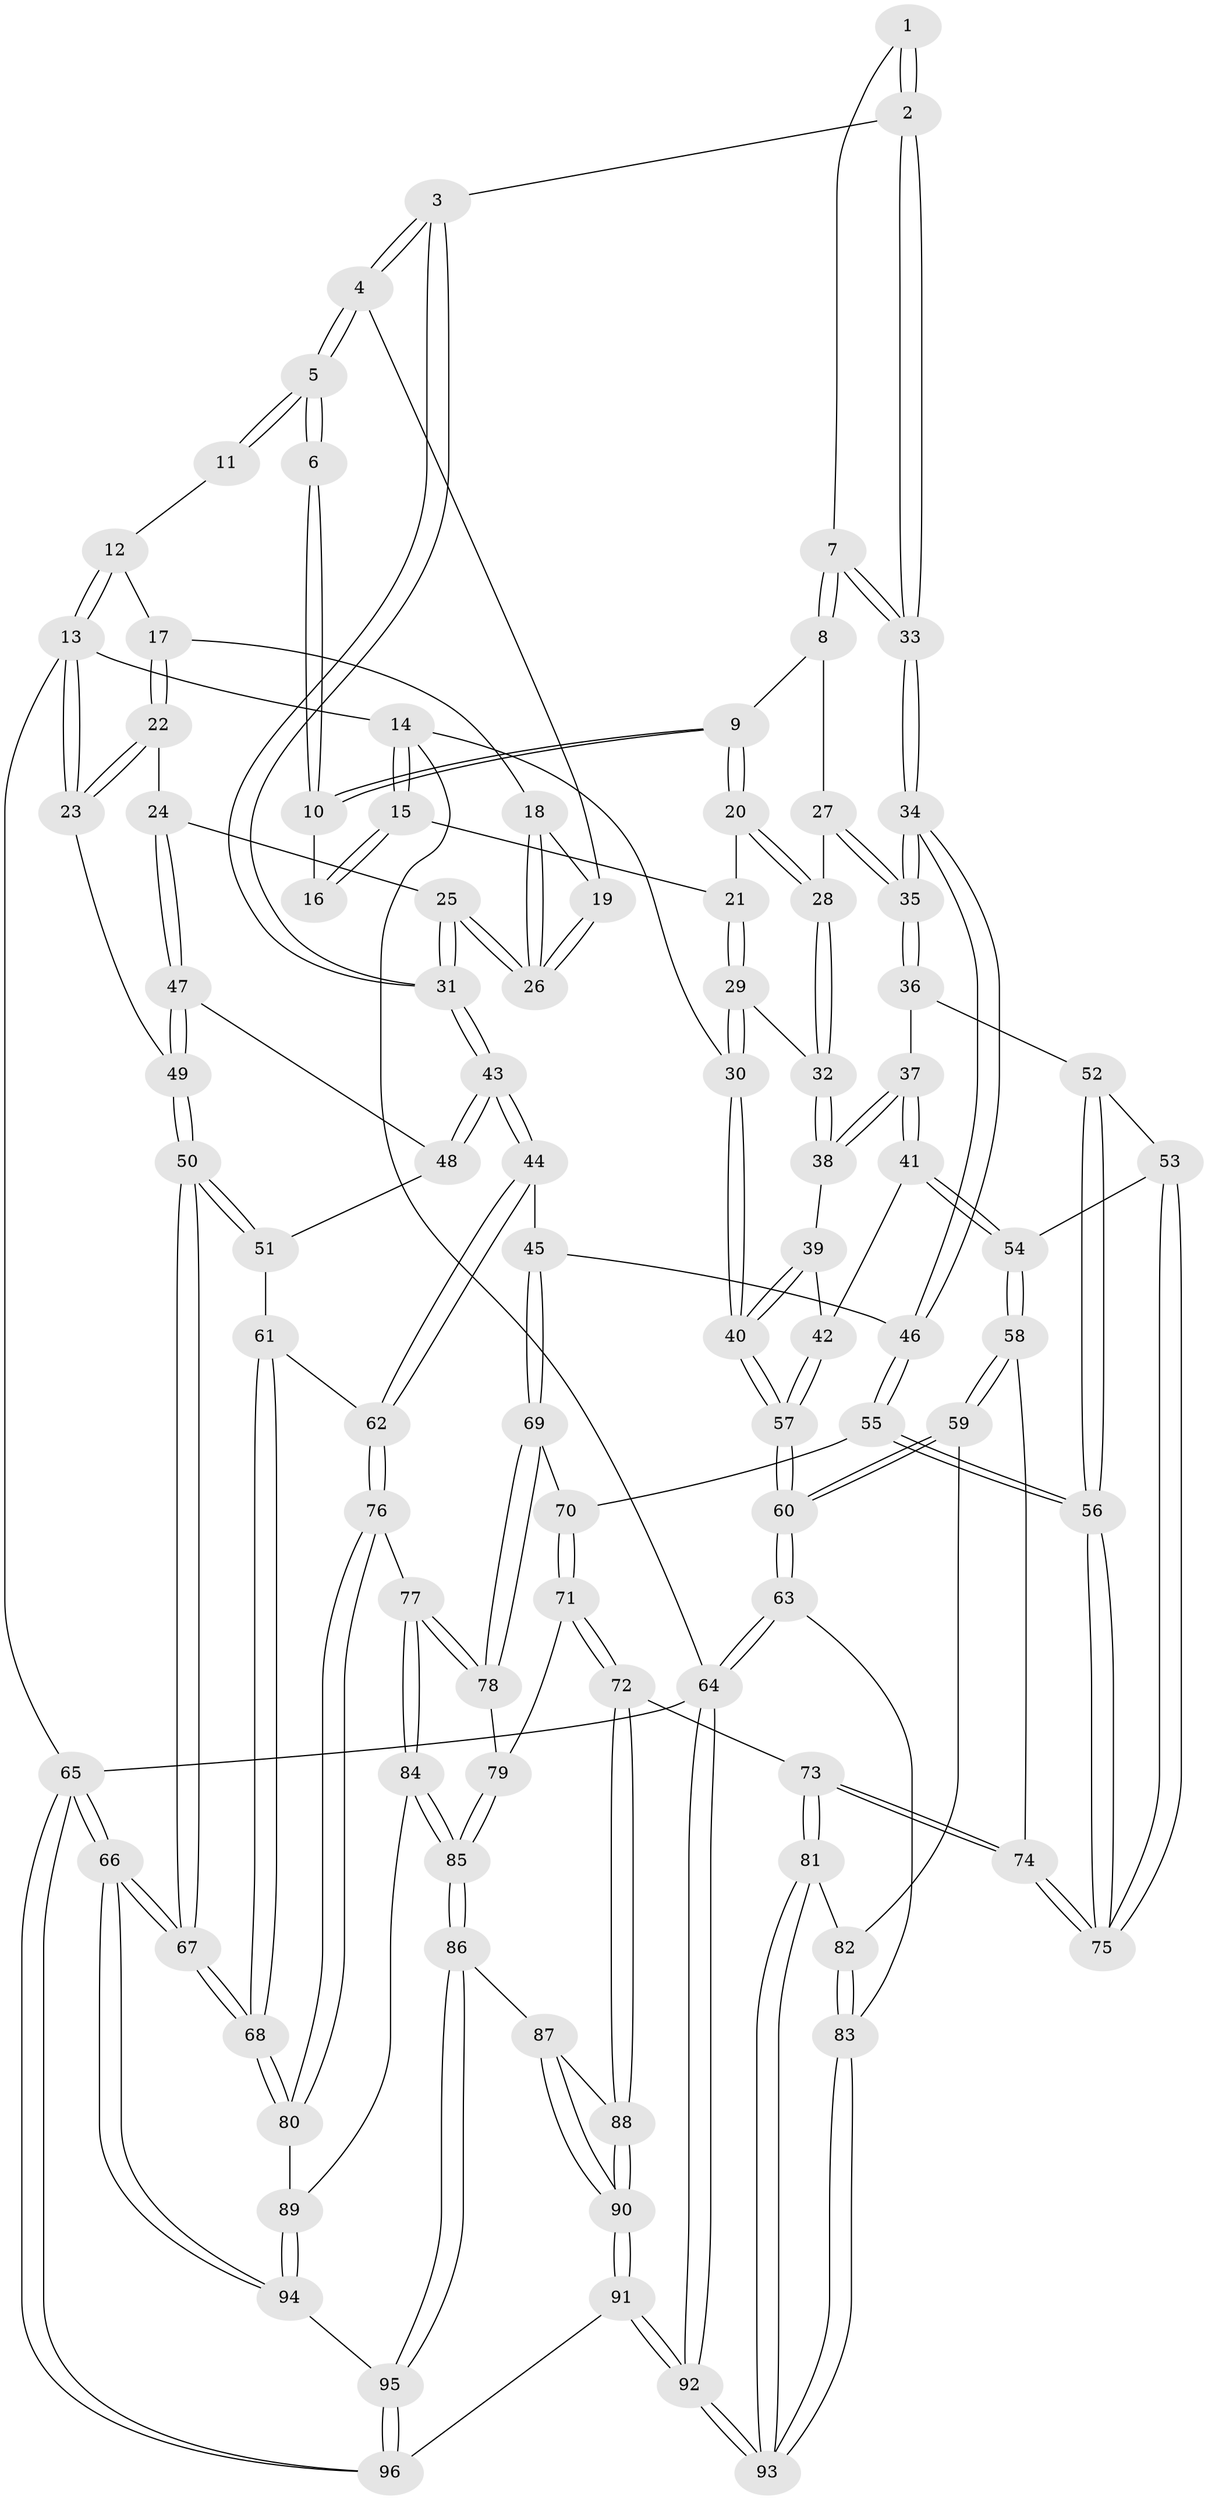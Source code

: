 // coarse degree distribution, {3: 0.21052631578947367, 2: 0.07894736842105263, 4: 0.2631578947368421, 6: 0.10526315789473684, 5: 0.23684210526315788, 7: 0.05263157894736842, 9: 0.02631578947368421, 8: 0.02631578947368421}
// Generated by graph-tools (version 1.1) at 2025/05/03/04/25 22:05:45]
// undirected, 96 vertices, 237 edges
graph export_dot {
graph [start="1"]
  node [color=gray90,style=filled];
  1 [pos="+0.4086604572039723+0.04169781053443075"];
  2 [pos="+0.5379806853274717+0.1868829032320424"];
  3 [pos="+0.5548703278584577+0.18027631542238523"];
  4 [pos="+0.6281162440774718+0.018860299631133573"];
  5 [pos="+0.6396509598609902+0"];
  6 [pos="+0.40608843128820354+0.03762934586035588"];
  7 [pos="+0.37576065495600297+0.14581876922923953"];
  8 [pos="+0.3408979006649506+0.1197593744613228"];
  9 [pos="+0.2625608964475703+0.020026272598709472"];
  10 [pos="+0.27407949565111883+0"];
  11 [pos="+0.6825526772066166+0"];
  12 [pos="+0.8184075947795533+0"];
  13 [pos="+1+0"];
  14 [pos="+0+0"];
  15 [pos="+0+0"];
  16 [pos="+0.25915189522939597+0"];
  17 [pos="+0.8679352411208909+0.08298104903618606"];
  18 [pos="+0.8318056750070295+0.1207121240527095"];
  19 [pos="+0.663314754624719+0.04687742531546084"];
  20 [pos="+0.20266227787434823+0.09245365611635284"];
  21 [pos="+0.09685566333963458+0.02430856960046055"];
  22 [pos="+0.9310518982064225+0.13241234020331863"];
  23 [pos="+1+0"];
  24 [pos="+0.925824519742232+0.2633071627123696"];
  25 [pos="+0.8028363378774899+0.1953444791547419"];
  26 [pos="+0.8026491362911131+0.19334566928397426"];
  27 [pos="+0.28913790418459884+0.1837541235822654"];
  28 [pos="+0.16839191103266454+0.15057840682312237"];
  29 [pos="+0.08284607235072972+0.1524234035120731"];
  30 [pos="+0+0"];
  31 [pos="+0.6774116469140091+0.2837523545821692"];
  32 [pos="+0.13978334113706956+0.1818840006553468"];
  33 [pos="+0.46846096125519465+0.2299437445920179"];
  34 [pos="+0.41439248101301435+0.30918702363664796"];
  35 [pos="+0.3686150741953006+0.3013945640206689"];
  36 [pos="+0.22139439182459472+0.30286226659319454"];
  37 [pos="+0.15579950524427658+0.2383753700790899"];
  38 [pos="+0.14336160579849558+0.22186237039126375"];
  39 [pos="+0.10701925492254832+0.24740023153225735"];
  40 [pos="+0+0.3057528326652111"];
  41 [pos="+0.07453631712540018+0.4312884818858624"];
  42 [pos="+0+0.3988575336051314"];
  43 [pos="+0.7128615361272924+0.38522750292672897"];
  44 [pos="+0.7070145533827261+0.4248701907072397"];
  45 [pos="+0.673766491731061+0.44081356732971"];
  46 [pos="+0.42625399214392323+0.38800710133581484"];
  47 [pos="+0.9291517331604014+0.268749927155583"];
  48 [pos="+0.9060480978045172+0.3027499635019908"];
  49 [pos="+1+0.2938259593439235"];
  50 [pos="+1+0.489222833648746"];
  51 [pos="+0.9183946289779781+0.44645989835956773"];
  52 [pos="+0.21281912308060671+0.3349850428264096"];
  53 [pos="+0.14435405463051487+0.4683572196801561"];
  54 [pos="+0.1306370989483312+0.47112574561634557"];
  55 [pos="+0.4126151503645372+0.4343736429680632"];
  56 [pos="+0.31281479987620053+0.4893010538975988"];
  57 [pos="+0+0.4004478688855557"];
  58 [pos="+0.07051007330560051+0.5903026763483733"];
  59 [pos="+0+0.6511177402841943"];
  60 [pos="+0+0.6568734486397473"];
  61 [pos="+0.8795642845901456+0.47632572073013546"];
  62 [pos="+0.7882895204879954+0.5069831375008846"];
  63 [pos="+0+0.7084236942620622"];
  64 [pos="+0+1"];
  65 [pos="+1+1"];
  66 [pos="+1+1"];
  67 [pos="+1+0.9018435615371272"];
  68 [pos="+1+0.8677030911515896"];
  69 [pos="+0.5946930666576102+0.5489406320532207"];
  70 [pos="+0.4158924567976568+0.440782766774302"];
  71 [pos="+0.466237484491575+0.6797847051379404"];
  72 [pos="+0.4186869247966759+0.7081143727916694"];
  73 [pos="+0.293935233867563+0.7133370424742533"];
  74 [pos="+0.2740541061016037+0.6654487892408324"];
  75 [pos="+0.26755582028540126+0.5276110718542729"];
  76 [pos="+0.8031503859960629+0.6757525967593213"];
  77 [pos="+0.7200098788272078+0.6964015565599619"];
  78 [pos="+0.5732051583369732+0.6500937824473324"];
  79 [pos="+0.5112199992825538+0.6781786738192696"];
  80 [pos="+0.851091199386909+0.7058595255985208"];
  81 [pos="+0.28287207084594324+0.7277775594238574"];
  82 [pos="+0.06726372196775077+0.7180787297795359"];
  83 [pos="+0.0895575329540009+0.835325761002347"];
  84 [pos="+0.6644216125468675+0.8283010639813209"];
  85 [pos="+0.6105200125123712+0.8861512054047569"];
  86 [pos="+0.6061300021983209+0.9022095708499782"];
  87 [pos="+0.5422695205329175+0.904681533765979"];
  88 [pos="+0.443211386871373+0.8058940163459823"];
  89 [pos="+0.745790617038911+0.8534562198361171"];
  90 [pos="+0.3557062720037959+1"];
  91 [pos="+0.21322987322484635+1"];
  92 [pos="+0.18087226593427258+1"];
  93 [pos="+0.18820750721252763+1"];
  94 [pos="+0.77784274283335+0.9226469244812391"];
  95 [pos="+0.6150968576784976+0.9171038094539127"];
  96 [pos="+0.6559585202777392+1"];
  1 -- 2;
  1 -- 2;
  1 -- 7;
  2 -- 3;
  2 -- 33;
  2 -- 33;
  3 -- 4;
  3 -- 4;
  3 -- 31;
  3 -- 31;
  4 -- 5;
  4 -- 5;
  4 -- 19;
  5 -- 6;
  5 -- 6;
  5 -- 11;
  5 -- 11;
  6 -- 10;
  6 -- 10;
  7 -- 8;
  7 -- 8;
  7 -- 33;
  7 -- 33;
  8 -- 9;
  8 -- 27;
  9 -- 10;
  9 -- 10;
  9 -- 20;
  9 -- 20;
  10 -- 16;
  11 -- 12;
  12 -- 13;
  12 -- 13;
  12 -- 17;
  13 -- 14;
  13 -- 23;
  13 -- 23;
  13 -- 65;
  14 -- 15;
  14 -- 15;
  14 -- 30;
  14 -- 64;
  15 -- 16;
  15 -- 16;
  15 -- 21;
  17 -- 18;
  17 -- 22;
  17 -- 22;
  18 -- 19;
  18 -- 26;
  18 -- 26;
  19 -- 26;
  19 -- 26;
  20 -- 21;
  20 -- 28;
  20 -- 28;
  21 -- 29;
  21 -- 29;
  22 -- 23;
  22 -- 23;
  22 -- 24;
  23 -- 49;
  24 -- 25;
  24 -- 47;
  24 -- 47;
  25 -- 26;
  25 -- 26;
  25 -- 31;
  25 -- 31;
  27 -- 28;
  27 -- 35;
  27 -- 35;
  28 -- 32;
  28 -- 32;
  29 -- 30;
  29 -- 30;
  29 -- 32;
  30 -- 40;
  30 -- 40;
  31 -- 43;
  31 -- 43;
  32 -- 38;
  32 -- 38;
  33 -- 34;
  33 -- 34;
  34 -- 35;
  34 -- 35;
  34 -- 46;
  34 -- 46;
  35 -- 36;
  35 -- 36;
  36 -- 37;
  36 -- 52;
  37 -- 38;
  37 -- 38;
  37 -- 41;
  37 -- 41;
  38 -- 39;
  39 -- 40;
  39 -- 40;
  39 -- 42;
  40 -- 57;
  40 -- 57;
  41 -- 42;
  41 -- 54;
  41 -- 54;
  42 -- 57;
  42 -- 57;
  43 -- 44;
  43 -- 44;
  43 -- 48;
  43 -- 48;
  44 -- 45;
  44 -- 62;
  44 -- 62;
  45 -- 46;
  45 -- 69;
  45 -- 69;
  46 -- 55;
  46 -- 55;
  47 -- 48;
  47 -- 49;
  47 -- 49;
  48 -- 51;
  49 -- 50;
  49 -- 50;
  50 -- 51;
  50 -- 51;
  50 -- 67;
  50 -- 67;
  51 -- 61;
  52 -- 53;
  52 -- 56;
  52 -- 56;
  53 -- 54;
  53 -- 75;
  53 -- 75;
  54 -- 58;
  54 -- 58;
  55 -- 56;
  55 -- 56;
  55 -- 70;
  56 -- 75;
  56 -- 75;
  57 -- 60;
  57 -- 60;
  58 -- 59;
  58 -- 59;
  58 -- 74;
  59 -- 60;
  59 -- 60;
  59 -- 82;
  60 -- 63;
  60 -- 63;
  61 -- 62;
  61 -- 68;
  61 -- 68;
  62 -- 76;
  62 -- 76;
  63 -- 64;
  63 -- 64;
  63 -- 83;
  64 -- 92;
  64 -- 92;
  64 -- 65;
  65 -- 66;
  65 -- 66;
  65 -- 96;
  65 -- 96;
  66 -- 67;
  66 -- 67;
  66 -- 94;
  66 -- 94;
  67 -- 68;
  67 -- 68;
  68 -- 80;
  68 -- 80;
  69 -- 70;
  69 -- 78;
  69 -- 78;
  70 -- 71;
  70 -- 71;
  71 -- 72;
  71 -- 72;
  71 -- 79;
  72 -- 73;
  72 -- 88;
  72 -- 88;
  73 -- 74;
  73 -- 74;
  73 -- 81;
  73 -- 81;
  74 -- 75;
  74 -- 75;
  76 -- 77;
  76 -- 80;
  76 -- 80;
  77 -- 78;
  77 -- 78;
  77 -- 84;
  77 -- 84;
  78 -- 79;
  79 -- 85;
  79 -- 85;
  80 -- 89;
  81 -- 82;
  81 -- 93;
  81 -- 93;
  82 -- 83;
  82 -- 83;
  83 -- 93;
  83 -- 93;
  84 -- 85;
  84 -- 85;
  84 -- 89;
  85 -- 86;
  85 -- 86;
  86 -- 87;
  86 -- 95;
  86 -- 95;
  87 -- 88;
  87 -- 90;
  87 -- 90;
  88 -- 90;
  88 -- 90;
  89 -- 94;
  89 -- 94;
  90 -- 91;
  90 -- 91;
  91 -- 92;
  91 -- 92;
  91 -- 96;
  92 -- 93;
  92 -- 93;
  94 -- 95;
  95 -- 96;
  95 -- 96;
}
